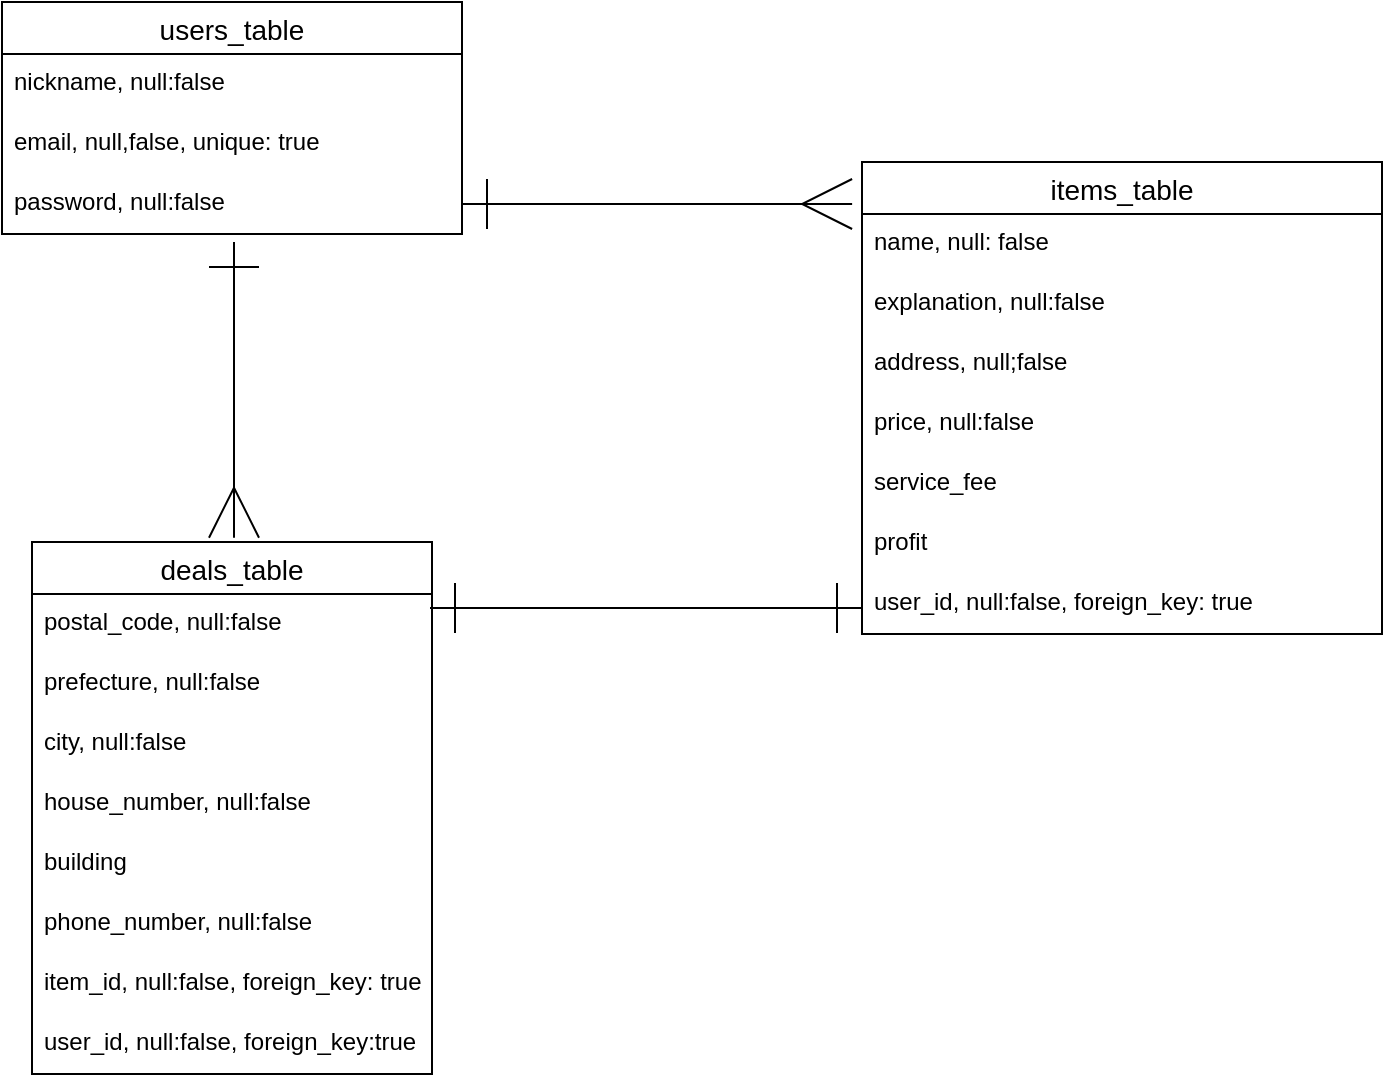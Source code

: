 <mxfile>
    <diagram id="eqPxfHjmdhKbgKj8DeQc" name="ページ1">
        <mxGraphModel dx="775" dy="765" grid="1" gridSize="10" guides="1" tooltips="1" connect="1" arrows="1" fold="1" page="1" pageScale="1" pageWidth="827" pageHeight="1169" math="0" shadow="0">
            <root>
                <mxCell id="0"/>
                <mxCell id="1" parent="0"/>
                <mxCell id="2" value="users_table" style="swimlane;fontStyle=0;childLayout=stackLayout;horizontal=1;startSize=26;horizontalStack=0;resizeParent=1;resizeParentMax=0;resizeLast=0;collapsible=1;marginBottom=0;align=center;fontSize=14;labelBackgroundColor=default;" parent="1" vertex="1">
                    <mxGeometry x="80" y="110" width="230" height="116" as="geometry">
                        <mxRectangle x="10" y="240" width="50" height="26" as="alternateBounds"/>
                    </mxGeometry>
                </mxCell>
                <mxCell id="3" value="nickname, null:false" style="text;strokeColor=none;fillColor=none;spacingLeft=4;spacingRight=4;overflow=hidden;rotatable=0;points=[[0,0.5],[1,0.5]];portConstraint=eastwest;fontSize=12;" parent="2" vertex="1">
                    <mxGeometry y="26" width="230" height="30" as="geometry"/>
                </mxCell>
                <mxCell id="4" value="email, null,false, unique: true" style="text;strokeColor=none;fillColor=none;spacingLeft=4;spacingRight=4;overflow=hidden;rotatable=0;points=[[0,0.5],[1,0.5]];portConstraint=eastwest;fontSize=12;" parent="2" vertex="1">
                    <mxGeometry y="56" width="230" height="30" as="geometry"/>
                </mxCell>
                <mxCell id="5" value="password, null:false" style="text;strokeColor=none;fillColor=none;spacingLeft=4;spacingRight=4;overflow=hidden;rotatable=0;points=[[0,0.5],[1,0.5]];portConstraint=eastwest;fontSize=12;" parent="2" vertex="1">
                    <mxGeometry y="86" width="230" height="30" as="geometry"/>
                </mxCell>
                <mxCell id="6" value="items_table" style="swimlane;fontStyle=0;childLayout=stackLayout;horizontal=1;startSize=26;horizontalStack=0;resizeParent=1;resizeParentMax=0;resizeLast=0;collapsible=1;marginBottom=0;align=center;fontSize=14;labelBackgroundColor=default;" parent="1" vertex="1">
                    <mxGeometry x="510" y="190" width="260" height="236" as="geometry"/>
                </mxCell>
                <mxCell id="7" value="name, null: false" style="text;strokeColor=none;fillColor=none;spacingLeft=4;spacingRight=4;overflow=hidden;rotatable=0;points=[[0,0.5],[1,0.5]];portConstraint=eastwest;fontSize=12;labelBackgroundColor=default;" parent="6" vertex="1">
                    <mxGeometry y="26" width="260" height="30" as="geometry"/>
                </mxCell>
                <mxCell id="8" value="explanation, null:false" style="text;strokeColor=none;fillColor=none;spacingLeft=4;spacingRight=4;overflow=hidden;rotatable=0;points=[[0,0.5],[1,0.5]];portConstraint=eastwest;fontSize=12;labelBackgroundColor=default;" parent="6" vertex="1">
                    <mxGeometry y="56" width="260" height="30" as="geometry"/>
                </mxCell>
                <mxCell id="10" value="address, null;false" style="text;strokeColor=none;fillColor=none;spacingLeft=4;spacingRight=4;overflow=hidden;rotatable=0;points=[[0,0.5],[1,0.5]];portConstraint=eastwest;fontSize=12;labelBackgroundColor=default;" parent="6" vertex="1">
                    <mxGeometry y="86" width="260" height="30" as="geometry"/>
                </mxCell>
                <mxCell id="11" value="price, null:false" style="text;strokeColor=none;fillColor=none;spacingLeft=4;spacingRight=4;overflow=hidden;rotatable=0;points=[[0,0.5],[1,0.5]];portConstraint=eastwest;fontSize=12;labelBackgroundColor=default;" parent="6" vertex="1">
                    <mxGeometry y="116" width="260" height="30" as="geometry"/>
                </mxCell>
                <mxCell id="12" value="service_fee" style="text;strokeColor=none;fillColor=none;spacingLeft=4;spacingRight=4;overflow=hidden;rotatable=0;points=[[0,0.5],[1,0.5]];portConstraint=eastwest;fontSize=12;labelBackgroundColor=default;" parent="6" vertex="1">
                    <mxGeometry y="146" width="260" height="30" as="geometry"/>
                </mxCell>
                <mxCell id="13" value="profit" style="text;strokeColor=none;fillColor=none;spacingLeft=4;spacingRight=4;overflow=hidden;rotatable=0;points=[[0,0.5],[1,0.5]];portConstraint=eastwest;fontSize=12;labelBackgroundColor=default;" parent="6" vertex="1">
                    <mxGeometry y="176" width="260" height="30" as="geometry"/>
                </mxCell>
                <mxCell id="27" value="user_id, null:false, foreign_key: true" style="text;strokeColor=none;fillColor=none;spacingLeft=4;spacingRight=4;overflow=hidden;rotatable=0;points=[[0,0.5],[1,0.5]];portConstraint=eastwest;fontSize=12;labelBackgroundColor=default;" vertex="1" parent="6">
                    <mxGeometry y="206" width="260" height="30" as="geometry"/>
                </mxCell>
                <mxCell id="14" value="deals_table" style="swimlane;fontStyle=0;childLayout=stackLayout;horizontal=1;startSize=26;horizontalStack=0;resizeParent=1;resizeParentMax=0;resizeLast=0;collapsible=1;marginBottom=0;align=center;fontSize=14;" vertex="1" parent="1">
                    <mxGeometry x="95" y="380" width="200" height="266" as="geometry"/>
                </mxCell>
                <mxCell id="16" value="postal_code, null:false" style="text;strokeColor=none;fillColor=none;spacingLeft=4;spacingRight=4;overflow=hidden;rotatable=0;points=[[0,0.5],[1,0.5]];portConstraint=eastwest;fontSize=12;" vertex="1" parent="14">
                    <mxGeometry y="26" width="200" height="30" as="geometry"/>
                </mxCell>
                <mxCell id="17" value="prefecture, null:false" style="text;strokeColor=none;fillColor=none;spacingLeft=4;spacingRight=4;overflow=hidden;rotatable=0;points=[[0,0.5],[1,0.5]];portConstraint=eastwest;fontSize=12;" vertex="1" parent="14">
                    <mxGeometry y="56" width="200" height="30" as="geometry"/>
                </mxCell>
                <mxCell id="18" value="city, null:false" style="text;strokeColor=none;fillColor=none;spacingLeft=4;spacingRight=4;overflow=hidden;rotatable=0;points=[[0,0.5],[1,0.5]];portConstraint=eastwest;fontSize=12;" vertex="1" parent="14">
                    <mxGeometry y="86" width="200" height="30" as="geometry"/>
                </mxCell>
                <mxCell id="19" value="house_number, null:false" style="text;strokeColor=none;fillColor=none;spacingLeft=4;spacingRight=4;overflow=hidden;rotatable=0;points=[[0,0.5],[1,0.5]];portConstraint=eastwest;fontSize=12;" vertex="1" parent="14">
                    <mxGeometry y="116" width="200" height="30" as="geometry"/>
                </mxCell>
                <mxCell id="20" value="building" style="text;strokeColor=none;fillColor=none;spacingLeft=4;spacingRight=4;overflow=hidden;rotatable=0;points=[[0,0.5],[1,0.5]];portConstraint=eastwest;fontSize=12;" vertex="1" parent="14">
                    <mxGeometry y="146" width="200" height="30" as="geometry"/>
                </mxCell>
                <mxCell id="21" value="phone_number, null:false" style="text;strokeColor=none;fillColor=none;spacingLeft=4;spacingRight=4;overflow=hidden;rotatable=0;points=[[0,0.5],[1,0.5]];portConstraint=eastwest;fontSize=12;" vertex="1" parent="14">
                    <mxGeometry y="176" width="200" height="30" as="geometry"/>
                </mxCell>
                <mxCell id="28" value="item_id, null:false, foreign_key: true" style="text;strokeColor=none;fillColor=none;spacingLeft=4;spacingRight=4;overflow=hidden;rotatable=0;points=[[0,0.5],[1,0.5]];portConstraint=eastwest;fontSize=12;" vertex="1" parent="14">
                    <mxGeometry y="206" width="200" height="30" as="geometry"/>
                </mxCell>
                <mxCell id="29" value="user_id, null:false, foreign_key:true" style="text;strokeColor=none;fillColor=none;spacingLeft=4;spacingRight=4;overflow=hidden;rotatable=0;points=[[0,0.5],[1,0.5]];portConstraint=eastwest;fontSize=12;" vertex="1" parent="14">
                    <mxGeometry y="236" width="200" height="30" as="geometry"/>
                </mxCell>
                <mxCell id="35" style="edgeStyle=none;html=1;exitX=1;exitY=0.5;exitDx=0;exitDy=0;entryX=-0.019;entryY=0.089;entryDx=0;entryDy=0;entryPerimeter=0;fontSize=20;endSize=23;rounded=0;endArrow=ERmany;endFill=0;startArrow=ERone;startFill=0;strokeWidth=1;startSize=23;" edge="1" parent="1" source="5" target="6">
                    <mxGeometry relative="1" as="geometry"/>
                </mxCell>
                <mxCell id="38" style="edgeStyle=none;rounded=0;html=1;exitX=0;exitY=0.5;exitDx=0;exitDy=0;fontSize=20;startArrow=ERone;startFill=0;endArrow=ERone;endFill=0;endSize=23;entryX=0.995;entryY=0.233;entryDx=0;entryDy=0;entryPerimeter=0;startSize=23;" edge="1" parent="1" target="16">
                    <mxGeometry relative="1" as="geometry">
                        <mxPoint x="298" y="411" as="targetPoint"/>
                        <mxPoint x="510" y="413" as="sourcePoint"/>
                    </mxGeometry>
                </mxCell>
                <mxCell id="39" style="edgeStyle=none;rounded=0;html=1;entryX=0.09;entryY=-0.008;entryDx=0;entryDy=0;entryPerimeter=0;fontSize=20;startArrow=ERone;startFill=0;endArrow=ERmany;endFill=0;startSize=23;endSize=23;strokeWidth=1;" edge="1" parent="1">
                    <mxGeometry relative="1" as="geometry">
                        <mxPoint x="196" y="230" as="sourcePoint"/>
                        <mxPoint x="196" y="377.872" as="targetPoint"/>
                        <Array as="points">
                            <mxPoint x="196" y="300"/>
                        </Array>
                    </mxGeometry>
                </mxCell>
            </root>
        </mxGraphModel>
    </diagram>
</mxfile>